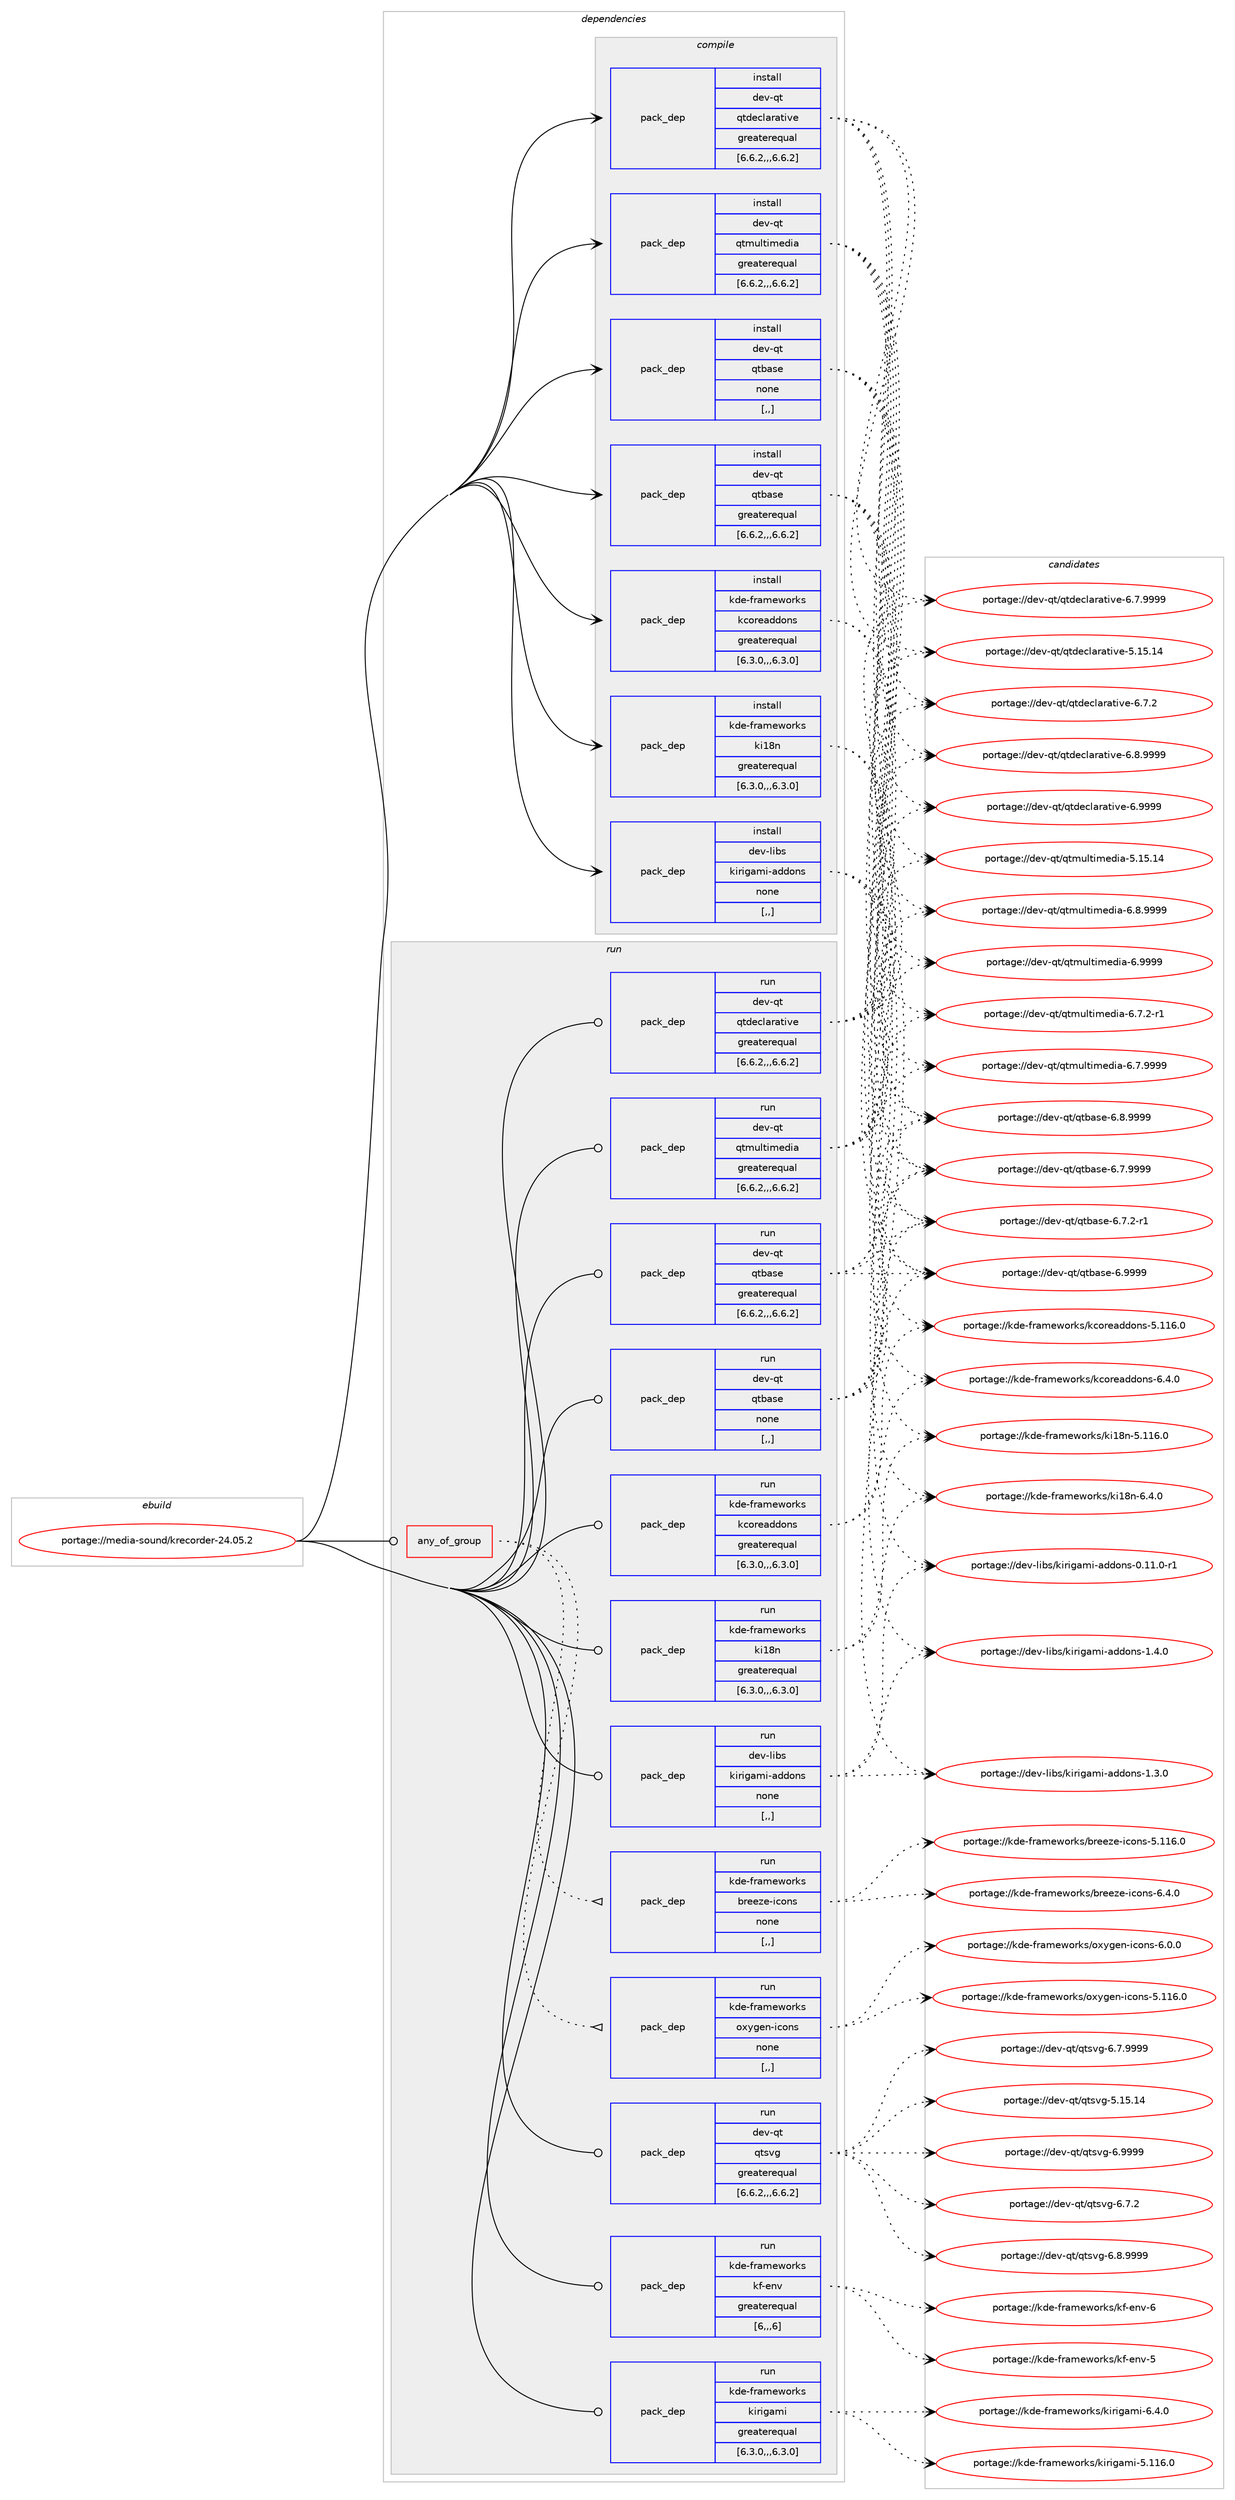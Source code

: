 digraph prolog {

# *************
# Graph options
# *************

newrank=true;
concentrate=true;
compound=true;
graph [rankdir=LR,fontname=Helvetica,fontsize=10,ranksep=1.5];#, ranksep=2.5, nodesep=0.2];
edge  [arrowhead=vee];
node  [fontname=Helvetica,fontsize=10];

# **********
# The ebuild
# **********

subgraph cluster_leftcol {
color=gray;
label=<<i>ebuild</i>>;
id [label="portage://media-sound/krecorder-24.05.2", color=red, width=4, href="../media-sound/krecorder-24.05.2.svg"];
}

# ****************
# The dependencies
# ****************

subgraph cluster_midcol {
color=gray;
label=<<i>dependencies</i>>;
subgraph cluster_compile {
fillcolor="#eeeeee";
style=filled;
label=<<i>compile</i>>;
subgraph pack233541 {
dependency315931 [label=<<TABLE BORDER="0" CELLBORDER="1" CELLSPACING="0" CELLPADDING="4" WIDTH="220"><TR><TD ROWSPAN="6" CELLPADDING="30">pack_dep</TD></TR><TR><TD WIDTH="110">install</TD></TR><TR><TD>dev-libs</TD></TR><TR><TD>kirigami-addons</TD></TR><TR><TD>none</TD></TR><TR><TD>[,,]</TD></TR></TABLE>>, shape=none, color=blue];
}
id:e -> dependency315931:w [weight=20,style="solid",arrowhead="vee"];
subgraph pack233542 {
dependency315932 [label=<<TABLE BORDER="0" CELLBORDER="1" CELLSPACING="0" CELLPADDING="4" WIDTH="220"><TR><TD ROWSPAN="6" CELLPADDING="30">pack_dep</TD></TR><TR><TD WIDTH="110">install</TD></TR><TR><TD>dev-qt</TD></TR><TR><TD>qtbase</TD></TR><TR><TD>greaterequal</TD></TR><TR><TD>[6.6.2,,,6.6.2]</TD></TR></TABLE>>, shape=none, color=blue];
}
id:e -> dependency315932:w [weight=20,style="solid",arrowhead="vee"];
subgraph pack233543 {
dependency315933 [label=<<TABLE BORDER="0" CELLBORDER="1" CELLSPACING="0" CELLPADDING="4" WIDTH="220"><TR><TD ROWSPAN="6" CELLPADDING="30">pack_dep</TD></TR><TR><TD WIDTH="110">install</TD></TR><TR><TD>dev-qt</TD></TR><TR><TD>qtbase</TD></TR><TR><TD>none</TD></TR><TR><TD>[,,]</TD></TR></TABLE>>, shape=none, color=blue];
}
id:e -> dependency315933:w [weight=20,style="solid",arrowhead="vee"];
subgraph pack233544 {
dependency315934 [label=<<TABLE BORDER="0" CELLBORDER="1" CELLSPACING="0" CELLPADDING="4" WIDTH="220"><TR><TD ROWSPAN="6" CELLPADDING="30">pack_dep</TD></TR><TR><TD WIDTH="110">install</TD></TR><TR><TD>dev-qt</TD></TR><TR><TD>qtdeclarative</TD></TR><TR><TD>greaterequal</TD></TR><TR><TD>[6.6.2,,,6.6.2]</TD></TR></TABLE>>, shape=none, color=blue];
}
id:e -> dependency315934:w [weight=20,style="solid",arrowhead="vee"];
subgraph pack233545 {
dependency315935 [label=<<TABLE BORDER="0" CELLBORDER="1" CELLSPACING="0" CELLPADDING="4" WIDTH="220"><TR><TD ROWSPAN="6" CELLPADDING="30">pack_dep</TD></TR><TR><TD WIDTH="110">install</TD></TR><TR><TD>dev-qt</TD></TR><TR><TD>qtmultimedia</TD></TR><TR><TD>greaterequal</TD></TR><TR><TD>[6.6.2,,,6.6.2]</TD></TR></TABLE>>, shape=none, color=blue];
}
id:e -> dependency315935:w [weight=20,style="solid",arrowhead="vee"];
subgraph pack233546 {
dependency315936 [label=<<TABLE BORDER="0" CELLBORDER="1" CELLSPACING="0" CELLPADDING="4" WIDTH="220"><TR><TD ROWSPAN="6" CELLPADDING="30">pack_dep</TD></TR><TR><TD WIDTH="110">install</TD></TR><TR><TD>kde-frameworks</TD></TR><TR><TD>kcoreaddons</TD></TR><TR><TD>greaterequal</TD></TR><TR><TD>[6.3.0,,,6.3.0]</TD></TR></TABLE>>, shape=none, color=blue];
}
id:e -> dependency315936:w [weight=20,style="solid",arrowhead="vee"];
subgraph pack233547 {
dependency315937 [label=<<TABLE BORDER="0" CELLBORDER="1" CELLSPACING="0" CELLPADDING="4" WIDTH="220"><TR><TD ROWSPAN="6" CELLPADDING="30">pack_dep</TD></TR><TR><TD WIDTH="110">install</TD></TR><TR><TD>kde-frameworks</TD></TR><TR><TD>ki18n</TD></TR><TR><TD>greaterequal</TD></TR><TR><TD>[6.3.0,,,6.3.0]</TD></TR></TABLE>>, shape=none, color=blue];
}
id:e -> dependency315937:w [weight=20,style="solid",arrowhead="vee"];
}
subgraph cluster_compileandrun {
fillcolor="#eeeeee";
style=filled;
label=<<i>compile and run</i>>;
}
subgraph cluster_run {
fillcolor="#eeeeee";
style=filled;
label=<<i>run</i>>;
subgraph any2274 {
dependency315938 [label=<<TABLE BORDER="0" CELLBORDER="1" CELLSPACING="0" CELLPADDING="4"><TR><TD CELLPADDING="10">any_of_group</TD></TR></TABLE>>, shape=none, color=red];subgraph pack233548 {
dependency315939 [label=<<TABLE BORDER="0" CELLBORDER="1" CELLSPACING="0" CELLPADDING="4" WIDTH="220"><TR><TD ROWSPAN="6" CELLPADDING="30">pack_dep</TD></TR><TR><TD WIDTH="110">run</TD></TR><TR><TD>kde-frameworks</TD></TR><TR><TD>breeze-icons</TD></TR><TR><TD>none</TD></TR><TR><TD>[,,]</TD></TR></TABLE>>, shape=none, color=blue];
}
dependency315938:e -> dependency315939:w [weight=20,style="dotted",arrowhead="oinv"];
subgraph pack233549 {
dependency315940 [label=<<TABLE BORDER="0" CELLBORDER="1" CELLSPACING="0" CELLPADDING="4" WIDTH="220"><TR><TD ROWSPAN="6" CELLPADDING="30">pack_dep</TD></TR><TR><TD WIDTH="110">run</TD></TR><TR><TD>kde-frameworks</TD></TR><TR><TD>oxygen-icons</TD></TR><TR><TD>none</TD></TR><TR><TD>[,,]</TD></TR></TABLE>>, shape=none, color=blue];
}
dependency315938:e -> dependency315940:w [weight=20,style="dotted",arrowhead="oinv"];
}
id:e -> dependency315938:w [weight=20,style="solid",arrowhead="odot"];
subgraph pack233550 {
dependency315941 [label=<<TABLE BORDER="0" CELLBORDER="1" CELLSPACING="0" CELLPADDING="4" WIDTH="220"><TR><TD ROWSPAN="6" CELLPADDING="30">pack_dep</TD></TR><TR><TD WIDTH="110">run</TD></TR><TR><TD>dev-libs</TD></TR><TR><TD>kirigami-addons</TD></TR><TR><TD>none</TD></TR><TR><TD>[,,]</TD></TR></TABLE>>, shape=none, color=blue];
}
id:e -> dependency315941:w [weight=20,style="solid",arrowhead="odot"];
subgraph pack233551 {
dependency315942 [label=<<TABLE BORDER="0" CELLBORDER="1" CELLSPACING="0" CELLPADDING="4" WIDTH="220"><TR><TD ROWSPAN="6" CELLPADDING="30">pack_dep</TD></TR><TR><TD WIDTH="110">run</TD></TR><TR><TD>dev-qt</TD></TR><TR><TD>qtbase</TD></TR><TR><TD>greaterequal</TD></TR><TR><TD>[6.6.2,,,6.6.2]</TD></TR></TABLE>>, shape=none, color=blue];
}
id:e -> dependency315942:w [weight=20,style="solid",arrowhead="odot"];
subgraph pack233552 {
dependency315943 [label=<<TABLE BORDER="0" CELLBORDER="1" CELLSPACING="0" CELLPADDING="4" WIDTH="220"><TR><TD ROWSPAN="6" CELLPADDING="30">pack_dep</TD></TR><TR><TD WIDTH="110">run</TD></TR><TR><TD>dev-qt</TD></TR><TR><TD>qtbase</TD></TR><TR><TD>none</TD></TR><TR><TD>[,,]</TD></TR></TABLE>>, shape=none, color=blue];
}
id:e -> dependency315943:w [weight=20,style="solid",arrowhead="odot"];
subgraph pack233553 {
dependency315944 [label=<<TABLE BORDER="0" CELLBORDER="1" CELLSPACING="0" CELLPADDING="4" WIDTH="220"><TR><TD ROWSPAN="6" CELLPADDING="30">pack_dep</TD></TR><TR><TD WIDTH="110">run</TD></TR><TR><TD>dev-qt</TD></TR><TR><TD>qtdeclarative</TD></TR><TR><TD>greaterequal</TD></TR><TR><TD>[6.6.2,,,6.6.2]</TD></TR></TABLE>>, shape=none, color=blue];
}
id:e -> dependency315944:w [weight=20,style="solid",arrowhead="odot"];
subgraph pack233554 {
dependency315945 [label=<<TABLE BORDER="0" CELLBORDER="1" CELLSPACING="0" CELLPADDING="4" WIDTH="220"><TR><TD ROWSPAN="6" CELLPADDING="30">pack_dep</TD></TR><TR><TD WIDTH="110">run</TD></TR><TR><TD>dev-qt</TD></TR><TR><TD>qtmultimedia</TD></TR><TR><TD>greaterequal</TD></TR><TR><TD>[6.6.2,,,6.6.2]</TD></TR></TABLE>>, shape=none, color=blue];
}
id:e -> dependency315945:w [weight=20,style="solid",arrowhead="odot"];
subgraph pack233555 {
dependency315946 [label=<<TABLE BORDER="0" CELLBORDER="1" CELLSPACING="0" CELLPADDING="4" WIDTH="220"><TR><TD ROWSPAN="6" CELLPADDING="30">pack_dep</TD></TR><TR><TD WIDTH="110">run</TD></TR><TR><TD>dev-qt</TD></TR><TR><TD>qtsvg</TD></TR><TR><TD>greaterequal</TD></TR><TR><TD>[6.6.2,,,6.6.2]</TD></TR></TABLE>>, shape=none, color=blue];
}
id:e -> dependency315946:w [weight=20,style="solid",arrowhead="odot"];
subgraph pack233556 {
dependency315947 [label=<<TABLE BORDER="0" CELLBORDER="1" CELLSPACING="0" CELLPADDING="4" WIDTH="220"><TR><TD ROWSPAN="6" CELLPADDING="30">pack_dep</TD></TR><TR><TD WIDTH="110">run</TD></TR><TR><TD>kde-frameworks</TD></TR><TR><TD>kcoreaddons</TD></TR><TR><TD>greaterequal</TD></TR><TR><TD>[6.3.0,,,6.3.0]</TD></TR></TABLE>>, shape=none, color=blue];
}
id:e -> dependency315947:w [weight=20,style="solid",arrowhead="odot"];
subgraph pack233557 {
dependency315948 [label=<<TABLE BORDER="0" CELLBORDER="1" CELLSPACING="0" CELLPADDING="4" WIDTH="220"><TR><TD ROWSPAN="6" CELLPADDING="30">pack_dep</TD></TR><TR><TD WIDTH="110">run</TD></TR><TR><TD>kde-frameworks</TD></TR><TR><TD>kf-env</TD></TR><TR><TD>greaterequal</TD></TR><TR><TD>[6,,,6]</TD></TR></TABLE>>, shape=none, color=blue];
}
id:e -> dependency315948:w [weight=20,style="solid",arrowhead="odot"];
subgraph pack233558 {
dependency315949 [label=<<TABLE BORDER="0" CELLBORDER="1" CELLSPACING="0" CELLPADDING="4" WIDTH="220"><TR><TD ROWSPAN="6" CELLPADDING="30">pack_dep</TD></TR><TR><TD WIDTH="110">run</TD></TR><TR><TD>kde-frameworks</TD></TR><TR><TD>ki18n</TD></TR><TR><TD>greaterequal</TD></TR><TR><TD>[6.3.0,,,6.3.0]</TD></TR></TABLE>>, shape=none, color=blue];
}
id:e -> dependency315949:w [weight=20,style="solid",arrowhead="odot"];
subgraph pack233559 {
dependency315950 [label=<<TABLE BORDER="0" CELLBORDER="1" CELLSPACING="0" CELLPADDING="4" WIDTH="220"><TR><TD ROWSPAN="6" CELLPADDING="30">pack_dep</TD></TR><TR><TD WIDTH="110">run</TD></TR><TR><TD>kde-frameworks</TD></TR><TR><TD>kirigami</TD></TR><TR><TD>greaterequal</TD></TR><TR><TD>[6.3.0,,,6.3.0]</TD></TR></TABLE>>, shape=none, color=blue];
}
id:e -> dependency315950:w [weight=20,style="solid",arrowhead="odot"];
}
}

# **************
# The candidates
# **************

subgraph cluster_choices {
rank=same;
color=gray;
label=<<i>candidates</i>>;

subgraph choice233541 {
color=black;
nodesep=1;
choice100101118451081059811547107105114105103971091054597100100111110115454946524648 [label="portage://dev-libs/kirigami-addons-1.4.0", color=red, width=4,href="../dev-libs/kirigami-addons-1.4.0.svg"];
choice100101118451081059811547107105114105103971091054597100100111110115454946514648 [label="portage://dev-libs/kirigami-addons-1.3.0", color=red, width=4,href="../dev-libs/kirigami-addons-1.3.0.svg"];
choice100101118451081059811547107105114105103971091054597100100111110115454846494946484511449 [label="portage://dev-libs/kirigami-addons-0.11.0-r1", color=red, width=4,href="../dev-libs/kirigami-addons-0.11.0-r1.svg"];
dependency315931:e -> choice100101118451081059811547107105114105103971091054597100100111110115454946524648:w [style=dotted,weight="100"];
dependency315931:e -> choice100101118451081059811547107105114105103971091054597100100111110115454946514648:w [style=dotted,weight="100"];
dependency315931:e -> choice100101118451081059811547107105114105103971091054597100100111110115454846494946484511449:w [style=dotted,weight="100"];
}
subgraph choice233542 {
color=black;
nodesep=1;
choice1001011184511311647113116989711510145544657575757 [label="portage://dev-qt/qtbase-6.9999", color=red, width=4,href="../dev-qt/qtbase-6.9999.svg"];
choice10010111845113116471131169897115101455446564657575757 [label="portage://dev-qt/qtbase-6.8.9999", color=red, width=4,href="../dev-qt/qtbase-6.8.9999.svg"];
choice10010111845113116471131169897115101455446554657575757 [label="portage://dev-qt/qtbase-6.7.9999", color=red, width=4,href="../dev-qt/qtbase-6.7.9999.svg"];
choice100101118451131164711311698971151014554465546504511449 [label="portage://dev-qt/qtbase-6.7.2-r1", color=red, width=4,href="../dev-qt/qtbase-6.7.2-r1.svg"];
dependency315932:e -> choice1001011184511311647113116989711510145544657575757:w [style=dotted,weight="100"];
dependency315932:e -> choice10010111845113116471131169897115101455446564657575757:w [style=dotted,weight="100"];
dependency315932:e -> choice10010111845113116471131169897115101455446554657575757:w [style=dotted,weight="100"];
dependency315932:e -> choice100101118451131164711311698971151014554465546504511449:w [style=dotted,weight="100"];
}
subgraph choice233543 {
color=black;
nodesep=1;
choice1001011184511311647113116989711510145544657575757 [label="portage://dev-qt/qtbase-6.9999", color=red, width=4,href="../dev-qt/qtbase-6.9999.svg"];
choice10010111845113116471131169897115101455446564657575757 [label="portage://dev-qt/qtbase-6.8.9999", color=red, width=4,href="../dev-qt/qtbase-6.8.9999.svg"];
choice10010111845113116471131169897115101455446554657575757 [label="portage://dev-qt/qtbase-6.7.9999", color=red, width=4,href="../dev-qt/qtbase-6.7.9999.svg"];
choice100101118451131164711311698971151014554465546504511449 [label="portage://dev-qt/qtbase-6.7.2-r1", color=red, width=4,href="../dev-qt/qtbase-6.7.2-r1.svg"];
dependency315933:e -> choice1001011184511311647113116989711510145544657575757:w [style=dotted,weight="100"];
dependency315933:e -> choice10010111845113116471131169897115101455446564657575757:w [style=dotted,weight="100"];
dependency315933:e -> choice10010111845113116471131169897115101455446554657575757:w [style=dotted,weight="100"];
dependency315933:e -> choice100101118451131164711311698971151014554465546504511449:w [style=dotted,weight="100"];
}
subgraph choice233544 {
color=black;
nodesep=1;
choice100101118451131164711311610010199108971149711610511810145544657575757 [label="portage://dev-qt/qtdeclarative-6.9999", color=red, width=4,href="../dev-qt/qtdeclarative-6.9999.svg"];
choice1001011184511311647113116100101991089711497116105118101455446564657575757 [label="portage://dev-qt/qtdeclarative-6.8.9999", color=red, width=4,href="../dev-qt/qtdeclarative-6.8.9999.svg"];
choice1001011184511311647113116100101991089711497116105118101455446554657575757 [label="portage://dev-qt/qtdeclarative-6.7.9999", color=red, width=4,href="../dev-qt/qtdeclarative-6.7.9999.svg"];
choice1001011184511311647113116100101991089711497116105118101455446554650 [label="portage://dev-qt/qtdeclarative-6.7.2", color=red, width=4,href="../dev-qt/qtdeclarative-6.7.2.svg"];
choice10010111845113116471131161001019910897114971161051181014553464953464952 [label="portage://dev-qt/qtdeclarative-5.15.14", color=red, width=4,href="../dev-qt/qtdeclarative-5.15.14.svg"];
dependency315934:e -> choice100101118451131164711311610010199108971149711610511810145544657575757:w [style=dotted,weight="100"];
dependency315934:e -> choice1001011184511311647113116100101991089711497116105118101455446564657575757:w [style=dotted,weight="100"];
dependency315934:e -> choice1001011184511311647113116100101991089711497116105118101455446554657575757:w [style=dotted,weight="100"];
dependency315934:e -> choice1001011184511311647113116100101991089711497116105118101455446554650:w [style=dotted,weight="100"];
dependency315934:e -> choice10010111845113116471131161001019910897114971161051181014553464953464952:w [style=dotted,weight="100"];
}
subgraph choice233545 {
color=black;
nodesep=1;
choice10010111845113116471131161091171081161051091011001059745544657575757 [label="portage://dev-qt/qtmultimedia-6.9999", color=red, width=4,href="../dev-qt/qtmultimedia-6.9999.svg"];
choice100101118451131164711311610911710811610510910110010597455446564657575757 [label="portage://dev-qt/qtmultimedia-6.8.9999", color=red, width=4,href="../dev-qt/qtmultimedia-6.8.9999.svg"];
choice100101118451131164711311610911710811610510910110010597455446554657575757 [label="portage://dev-qt/qtmultimedia-6.7.9999", color=red, width=4,href="../dev-qt/qtmultimedia-6.7.9999.svg"];
choice1001011184511311647113116109117108116105109101100105974554465546504511449 [label="portage://dev-qt/qtmultimedia-6.7.2-r1", color=red, width=4,href="../dev-qt/qtmultimedia-6.7.2-r1.svg"];
choice1001011184511311647113116109117108116105109101100105974553464953464952 [label="portage://dev-qt/qtmultimedia-5.15.14", color=red, width=4,href="../dev-qt/qtmultimedia-5.15.14.svg"];
dependency315935:e -> choice10010111845113116471131161091171081161051091011001059745544657575757:w [style=dotted,weight="100"];
dependency315935:e -> choice100101118451131164711311610911710811610510910110010597455446564657575757:w [style=dotted,weight="100"];
dependency315935:e -> choice100101118451131164711311610911710811610510910110010597455446554657575757:w [style=dotted,weight="100"];
dependency315935:e -> choice1001011184511311647113116109117108116105109101100105974554465546504511449:w [style=dotted,weight="100"];
dependency315935:e -> choice1001011184511311647113116109117108116105109101100105974553464953464952:w [style=dotted,weight="100"];
}
subgraph choice233546 {
color=black;
nodesep=1;
choice1071001014510211497109101119111114107115471079911111410197100100111110115455446524648 [label="portage://kde-frameworks/kcoreaddons-6.4.0", color=red, width=4,href="../kde-frameworks/kcoreaddons-6.4.0.svg"];
choice10710010145102114971091011191111141071154710799111114101971001001111101154553464949544648 [label="portage://kde-frameworks/kcoreaddons-5.116.0", color=red, width=4,href="../kde-frameworks/kcoreaddons-5.116.0.svg"];
dependency315936:e -> choice1071001014510211497109101119111114107115471079911111410197100100111110115455446524648:w [style=dotted,weight="100"];
dependency315936:e -> choice10710010145102114971091011191111141071154710799111114101971001001111101154553464949544648:w [style=dotted,weight="100"];
}
subgraph choice233547 {
color=black;
nodesep=1;
choice1071001014510211497109101119111114107115471071054956110455446524648 [label="portage://kde-frameworks/ki18n-6.4.0", color=red, width=4,href="../kde-frameworks/ki18n-6.4.0.svg"];
choice10710010145102114971091011191111141071154710710549561104553464949544648 [label="portage://kde-frameworks/ki18n-5.116.0", color=red, width=4,href="../kde-frameworks/ki18n-5.116.0.svg"];
dependency315937:e -> choice1071001014510211497109101119111114107115471071054956110455446524648:w [style=dotted,weight="100"];
dependency315937:e -> choice10710010145102114971091011191111141071154710710549561104553464949544648:w [style=dotted,weight="100"];
}
subgraph choice233548 {
color=black;
nodesep=1;
choice107100101451021149710910111911111410711547981141011011221014510599111110115455446524648 [label="portage://kde-frameworks/breeze-icons-6.4.0", color=red, width=4,href="../kde-frameworks/breeze-icons-6.4.0.svg"];
choice1071001014510211497109101119111114107115479811410110112210145105991111101154553464949544648 [label="portage://kde-frameworks/breeze-icons-5.116.0", color=red, width=4,href="../kde-frameworks/breeze-icons-5.116.0.svg"];
dependency315939:e -> choice107100101451021149710910111911111410711547981141011011221014510599111110115455446524648:w [style=dotted,weight="100"];
dependency315939:e -> choice1071001014510211497109101119111114107115479811410110112210145105991111101154553464949544648:w [style=dotted,weight="100"];
}
subgraph choice233549 {
color=black;
nodesep=1;
choice1071001014510211497109101119111114107115471111201211031011104510599111110115455446484648 [label="portage://kde-frameworks/oxygen-icons-6.0.0", color=red, width=4,href="../kde-frameworks/oxygen-icons-6.0.0.svg"];
choice10710010145102114971091011191111141071154711112012110310111045105991111101154553464949544648 [label="portage://kde-frameworks/oxygen-icons-5.116.0", color=red, width=4,href="../kde-frameworks/oxygen-icons-5.116.0.svg"];
dependency315940:e -> choice1071001014510211497109101119111114107115471111201211031011104510599111110115455446484648:w [style=dotted,weight="100"];
dependency315940:e -> choice10710010145102114971091011191111141071154711112012110310111045105991111101154553464949544648:w [style=dotted,weight="100"];
}
subgraph choice233550 {
color=black;
nodesep=1;
choice100101118451081059811547107105114105103971091054597100100111110115454946524648 [label="portage://dev-libs/kirigami-addons-1.4.0", color=red, width=4,href="../dev-libs/kirigami-addons-1.4.0.svg"];
choice100101118451081059811547107105114105103971091054597100100111110115454946514648 [label="portage://dev-libs/kirigami-addons-1.3.0", color=red, width=4,href="../dev-libs/kirigami-addons-1.3.0.svg"];
choice100101118451081059811547107105114105103971091054597100100111110115454846494946484511449 [label="portage://dev-libs/kirigami-addons-0.11.0-r1", color=red, width=4,href="../dev-libs/kirigami-addons-0.11.0-r1.svg"];
dependency315941:e -> choice100101118451081059811547107105114105103971091054597100100111110115454946524648:w [style=dotted,weight="100"];
dependency315941:e -> choice100101118451081059811547107105114105103971091054597100100111110115454946514648:w [style=dotted,weight="100"];
dependency315941:e -> choice100101118451081059811547107105114105103971091054597100100111110115454846494946484511449:w [style=dotted,weight="100"];
}
subgraph choice233551 {
color=black;
nodesep=1;
choice1001011184511311647113116989711510145544657575757 [label="portage://dev-qt/qtbase-6.9999", color=red, width=4,href="../dev-qt/qtbase-6.9999.svg"];
choice10010111845113116471131169897115101455446564657575757 [label="portage://dev-qt/qtbase-6.8.9999", color=red, width=4,href="../dev-qt/qtbase-6.8.9999.svg"];
choice10010111845113116471131169897115101455446554657575757 [label="portage://dev-qt/qtbase-6.7.9999", color=red, width=4,href="../dev-qt/qtbase-6.7.9999.svg"];
choice100101118451131164711311698971151014554465546504511449 [label="portage://dev-qt/qtbase-6.7.2-r1", color=red, width=4,href="../dev-qt/qtbase-6.7.2-r1.svg"];
dependency315942:e -> choice1001011184511311647113116989711510145544657575757:w [style=dotted,weight="100"];
dependency315942:e -> choice10010111845113116471131169897115101455446564657575757:w [style=dotted,weight="100"];
dependency315942:e -> choice10010111845113116471131169897115101455446554657575757:w [style=dotted,weight="100"];
dependency315942:e -> choice100101118451131164711311698971151014554465546504511449:w [style=dotted,weight="100"];
}
subgraph choice233552 {
color=black;
nodesep=1;
choice1001011184511311647113116989711510145544657575757 [label="portage://dev-qt/qtbase-6.9999", color=red, width=4,href="../dev-qt/qtbase-6.9999.svg"];
choice10010111845113116471131169897115101455446564657575757 [label="portage://dev-qt/qtbase-6.8.9999", color=red, width=4,href="../dev-qt/qtbase-6.8.9999.svg"];
choice10010111845113116471131169897115101455446554657575757 [label="portage://dev-qt/qtbase-6.7.9999", color=red, width=4,href="../dev-qt/qtbase-6.7.9999.svg"];
choice100101118451131164711311698971151014554465546504511449 [label="portage://dev-qt/qtbase-6.7.2-r1", color=red, width=4,href="../dev-qt/qtbase-6.7.2-r1.svg"];
dependency315943:e -> choice1001011184511311647113116989711510145544657575757:w [style=dotted,weight="100"];
dependency315943:e -> choice10010111845113116471131169897115101455446564657575757:w [style=dotted,weight="100"];
dependency315943:e -> choice10010111845113116471131169897115101455446554657575757:w [style=dotted,weight="100"];
dependency315943:e -> choice100101118451131164711311698971151014554465546504511449:w [style=dotted,weight="100"];
}
subgraph choice233553 {
color=black;
nodesep=1;
choice100101118451131164711311610010199108971149711610511810145544657575757 [label="portage://dev-qt/qtdeclarative-6.9999", color=red, width=4,href="../dev-qt/qtdeclarative-6.9999.svg"];
choice1001011184511311647113116100101991089711497116105118101455446564657575757 [label="portage://dev-qt/qtdeclarative-6.8.9999", color=red, width=4,href="../dev-qt/qtdeclarative-6.8.9999.svg"];
choice1001011184511311647113116100101991089711497116105118101455446554657575757 [label="portage://dev-qt/qtdeclarative-6.7.9999", color=red, width=4,href="../dev-qt/qtdeclarative-6.7.9999.svg"];
choice1001011184511311647113116100101991089711497116105118101455446554650 [label="portage://dev-qt/qtdeclarative-6.7.2", color=red, width=4,href="../dev-qt/qtdeclarative-6.7.2.svg"];
choice10010111845113116471131161001019910897114971161051181014553464953464952 [label="portage://dev-qt/qtdeclarative-5.15.14", color=red, width=4,href="../dev-qt/qtdeclarative-5.15.14.svg"];
dependency315944:e -> choice100101118451131164711311610010199108971149711610511810145544657575757:w [style=dotted,weight="100"];
dependency315944:e -> choice1001011184511311647113116100101991089711497116105118101455446564657575757:w [style=dotted,weight="100"];
dependency315944:e -> choice1001011184511311647113116100101991089711497116105118101455446554657575757:w [style=dotted,weight="100"];
dependency315944:e -> choice1001011184511311647113116100101991089711497116105118101455446554650:w [style=dotted,weight="100"];
dependency315944:e -> choice10010111845113116471131161001019910897114971161051181014553464953464952:w [style=dotted,weight="100"];
}
subgraph choice233554 {
color=black;
nodesep=1;
choice10010111845113116471131161091171081161051091011001059745544657575757 [label="portage://dev-qt/qtmultimedia-6.9999", color=red, width=4,href="../dev-qt/qtmultimedia-6.9999.svg"];
choice100101118451131164711311610911710811610510910110010597455446564657575757 [label="portage://dev-qt/qtmultimedia-6.8.9999", color=red, width=4,href="../dev-qt/qtmultimedia-6.8.9999.svg"];
choice100101118451131164711311610911710811610510910110010597455446554657575757 [label="portage://dev-qt/qtmultimedia-6.7.9999", color=red, width=4,href="../dev-qt/qtmultimedia-6.7.9999.svg"];
choice1001011184511311647113116109117108116105109101100105974554465546504511449 [label="portage://dev-qt/qtmultimedia-6.7.2-r1", color=red, width=4,href="../dev-qt/qtmultimedia-6.7.2-r1.svg"];
choice1001011184511311647113116109117108116105109101100105974553464953464952 [label="portage://dev-qt/qtmultimedia-5.15.14", color=red, width=4,href="../dev-qt/qtmultimedia-5.15.14.svg"];
dependency315945:e -> choice10010111845113116471131161091171081161051091011001059745544657575757:w [style=dotted,weight="100"];
dependency315945:e -> choice100101118451131164711311610911710811610510910110010597455446564657575757:w [style=dotted,weight="100"];
dependency315945:e -> choice100101118451131164711311610911710811610510910110010597455446554657575757:w [style=dotted,weight="100"];
dependency315945:e -> choice1001011184511311647113116109117108116105109101100105974554465546504511449:w [style=dotted,weight="100"];
dependency315945:e -> choice1001011184511311647113116109117108116105109101100105974553464953464952:w [style=dotted,weight="100"];
}
subgraph choice233555 {
color=black;
nodesep=1;
choice100101118451131164711311611511810345544657575757 [label="portage://dev-qt/qtsvg-6.9999", color=red, width=4,href="../dev-qt/qtsvg-6.9999.svg"];
choice1001011184511311647113116115118103455446564657575757 [label="portage://dev-qt/qtsvg-6.8.9999", color=red, width=4,href="../dev-qt/qtsvg-6.8.9999.svg"];
choice1001011184511311647113116115118103455446554657575757 [label="portage://dev-qt/qtsvg-6.7.9999", color=red, width=4,href="../dev-qt/qtsvg-6.7.9999.svg"];
choice1001011184511311647113116115118103455446554650 [label="portage://dev-qt/qtsvg-6.7.2", color=red, width=4,href="../dev-qt/qtsvg-6.7.2.svg"];
choice10010111845113116471131161151181034553464953464952 [label="portage://dev-qt/qtsvg-5.15.14", color=red, width=4,href="../dev-qt/qtsvg-5.15.14.svg"];
dependency315946:e -> choice100101118451131164711311611511810345544657575757:w [style=dotted,weight="100"];
dependency315946:e -> choice1001011184511311647113116115118103455446564657575757:w [style=dotted,weight="100"];
dependency315946:e -> choice1001011184511311647113116115118103455446554657575757:w [style=dotted,weight="100"];
dependency315946:e -> choice1001011184511311647113116115118103455446554650:w [style=dotted,weight="100"];
dependency315946:e -> choice10010111845113116471131161151181034553464953464952:w [style=dotted,weight="100"];
}
subgraph choice233556 {
color=black;
nodesep=1;
choice1071001014510211497109101119111114107115471079911111410197100100111110115455446524648 [label="portage://kde-frameworks/kcoreaddons-6.4.0", color=red, width=4,href="../kde-frameworks/kcoreaddons-6.4.0.svg"];
choice10710010145102114971091011191111141071154710799111114101971001001111101154553464949544648 [label="portage://kde-frameworks/kcoreaddons-5.116.0", color=red, width=4,href="../kde-frameworks/kcoreaddons-5.116.0.svg"];
dependency315947:e -> choice1071001014510211497109101119111114107115471079911111410197100100111110115455446524648:w [style=dotted,weight="100"];
dependency315947:e -> choice10710010145102114971091011191111141071154710799111114101971001001111101154553464949544648:w [style=dotted,weight="100"];
}
subgraph choice233557 {
color=black;
nodesep=1;
choice107100101451021149710910111911111410711547107102451011101184554 [label="portage://kde-frameworks/kf-env-6", color=red, width=4,href="../kde-frameworks/kf-env-6.svg"];
choice107100101451021149710910111911111410711547107102451011101184553 [label="portage://kde-frameworks/kf-env-5", color=red, width=4,href="../kde-frameworks/kf-env-5.svg"];
dependency315948:e -> choice107100101451021149710910111911111410711547107102451011101184554:w [style=dotted,weight="100"];
dependency315948:e -> choice107100101451021149710910111911111410711547107102451011101184553:w [style=dotted,weight="100"];
}
subgraph choice233558 {
color=black;
nodesep=1;
choice1071001014510211497109101119111114107115471071054956110455446524648 [label="portage://kde-frameworks/ki18n-6.4.0", color=red, width=4,href="../kde-frameworks/ki18n-6.4.0.svg"];
choice10710010145102114971091011191111141071154710710549561104553464949544648 [label="portage://kde-frameworks/ki18n-5.116.0", color=red, width=4,href="../kde-frameworks/ki18n-5.116.0.svg"];
dependency315949:e -> choice1071001014510211497109101119111114107115471071054956110455446524648:w [style=dotted,weight="100"];
dependency315949:e -> choice10710010145102114971091011191111141071154710710549561104553464949544648:w [style=dotted,weight="100"];
}
subgraph choice233559 {
color=black;
nodesep=1;
choice10710010145102114971091011191111141071154710710511410510397109105455446524648 [label="portage://kde-frameworks/kirigami-6.4.0", color=red, width=4,href="../kde-frameworks/kirigami-6.4.0.svg"];
choice107100101451021149710910111911111410711547107105114105103971091054553464949544648 [label="portage://kde-frameworks/kirigami-5.116.0", color=red, width=4,href="../kde-frameworks/kirigami-5.116.0.svg"];
dependency315950:e -> choice10710010145102114971091011191111141071154710710511410510397109105455446524648:w [style=dotted,weight="100"];
dependency315950:e -> choice107100101451021149710910111911111410711547107105114105103971091054553464949544648:w [style=dotted,weight="100"];
}
}

}
